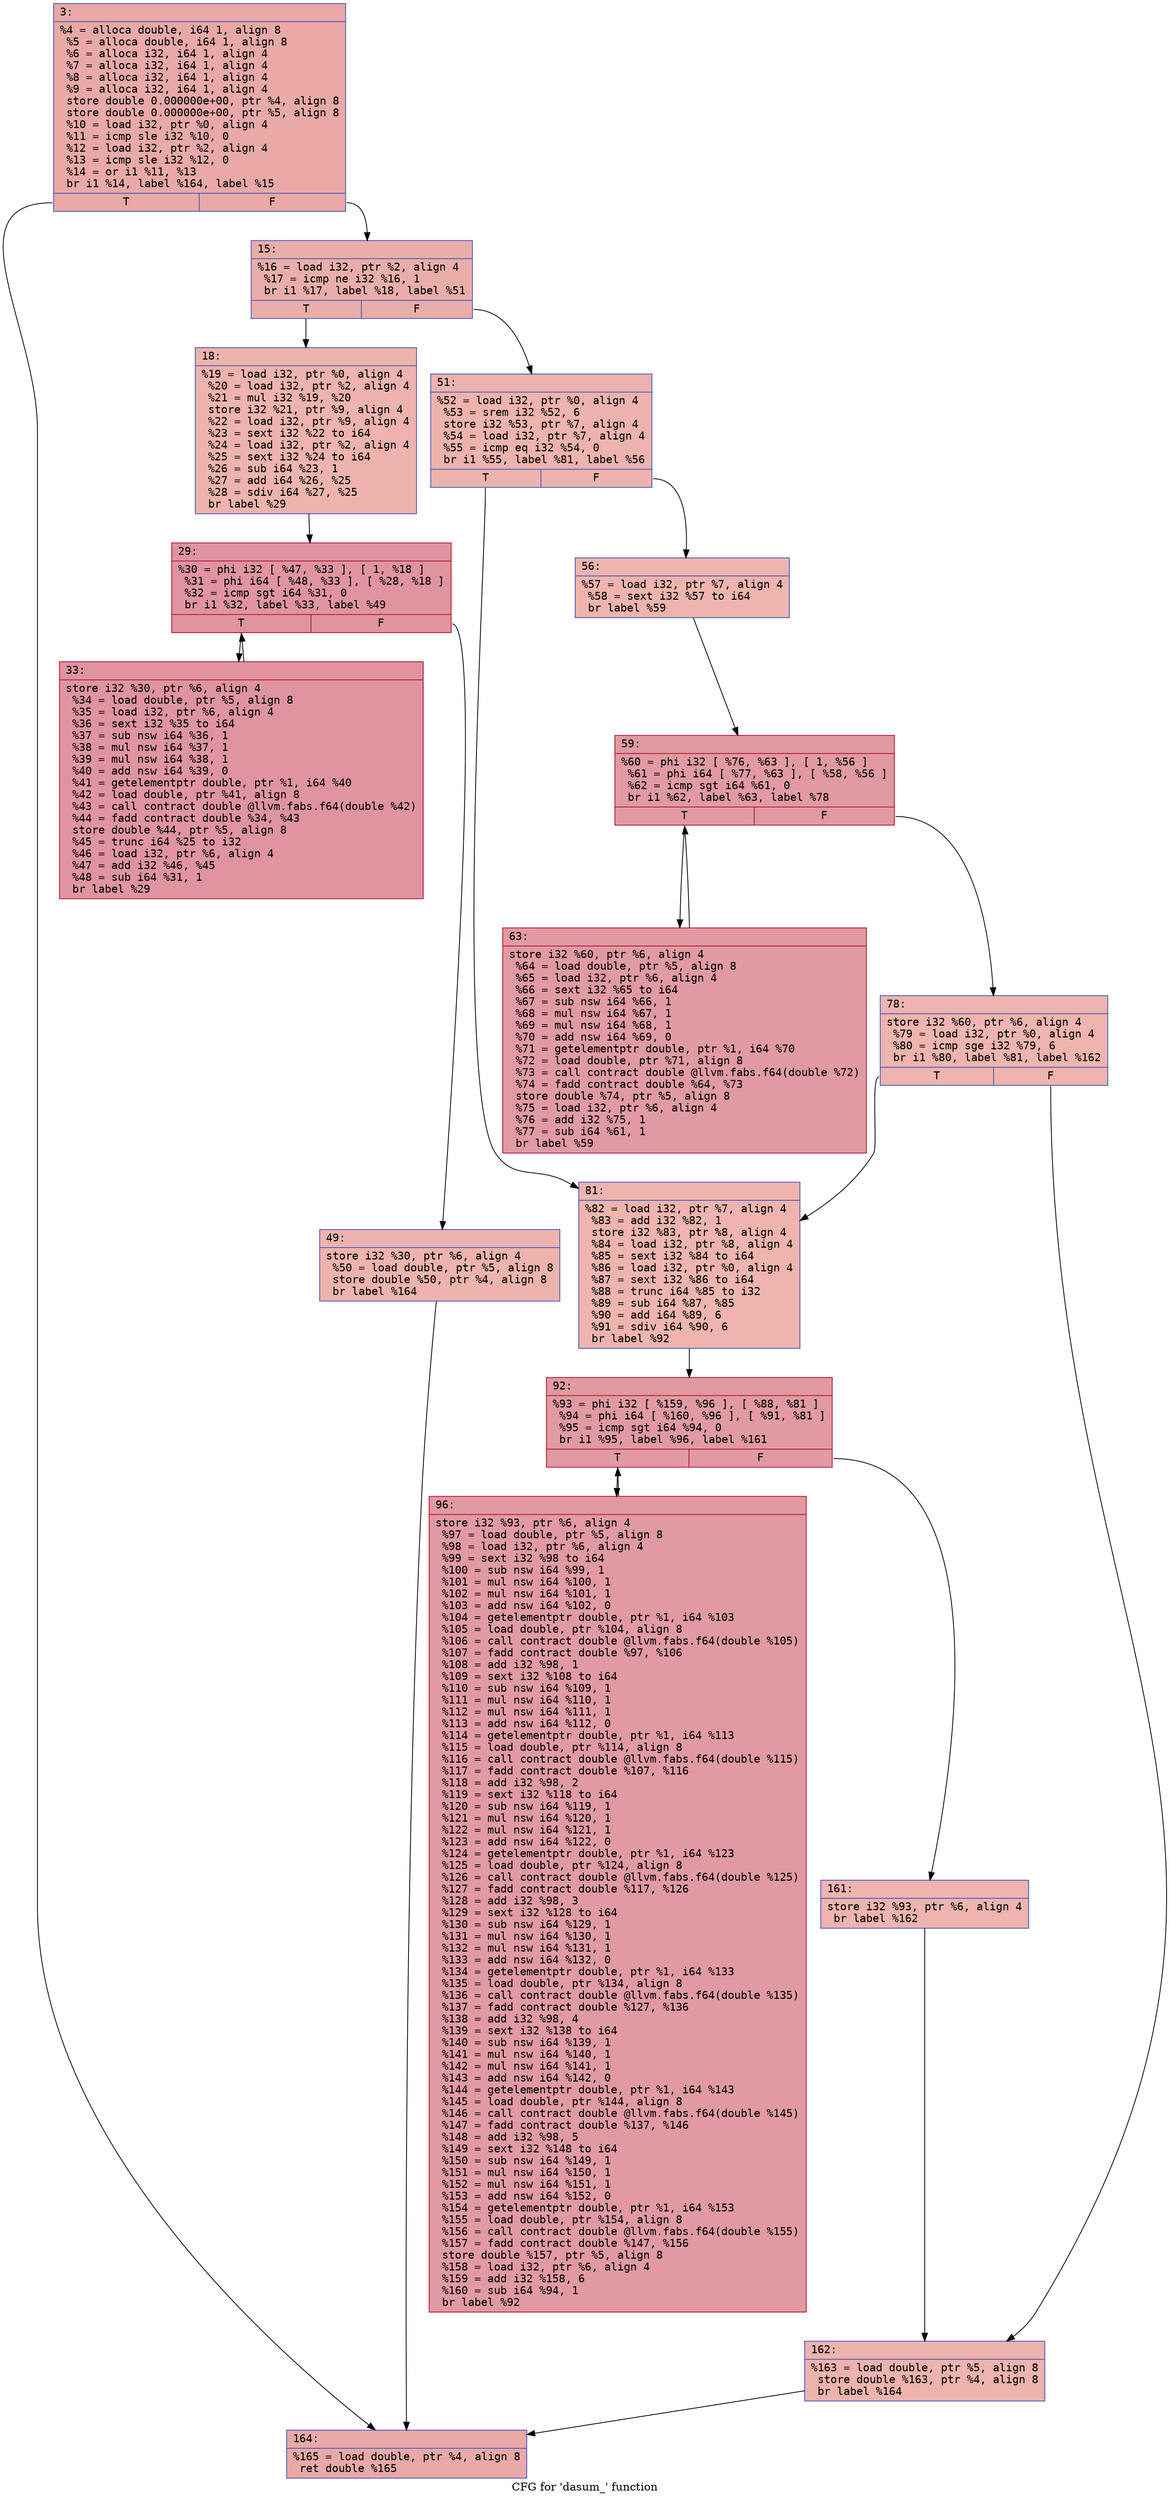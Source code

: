 digraph "CFG for 'dasum_' function" {
	label="CFG for 'dasum_' function";

	Node0x55ee10027e50 [shape=record,color="#3d50c3ff", style=filled, fillcolor="#ca3b3770" fontname="Courier",label="{3:\l|  %4 = alloca double, i64 1, align 8\l  %5 = alloca double, i64 1, align 8\l  %6 = alloca i32, i64 1, align 4\l  %7 = alloca i32, i64 1, align 4\l  %8 = alloca i32, i64 1, align 4\l  %9 = alloca i32, i64 1, align 4\l  store double 0.000000e+00, ptr %4, align 8\l  store double 0.000000e+00, ptr %5, align 8\l  %10 = load i32, ptr %0, align 4\l  %11 = icmp sle i32 %10, 0\l  %12 = load i32, ptr %2, align 4\l  %13 = icmp sle i32 %12, 0\l  %14 = or i1 %11, %13\l  br i1 %14, label %164, label %15\l|{<s0>T|<s1>F}}"];
	Node0x55ee10027e50:s0 -> Node0x55ee10028590[tooltip="3 -> 164\nProbability 50.00%" ];
	Node0x55ee10027e50:s1 -> Node0x55ee100285e0[tooltip="3 -> 15\nProbability 50.00%" ];
	Node0x55ee100285e0 [shape=record,color="#3d50c3ff", style=filled, fillcolor="#d0473d70" fontname="Courier",label="{15:\l|  %16 = load i32, ptr %2, align 4\l  %17 = icmp ne i32 %16, 1\l  br i1 %17, label %18, label %51\l|{<s0>T|<s1>F}}"];
	Node0x55ee100285e0:s0 -> Node0x55ee100287f0[tooltip="15 -> 18\nProbability 50.00%" ];
	Node0x55ee100285e0:s1 -> Node0x55ee10028840[tooltip="15 -> 51\nProbability 50.00%" ];
	Node0x55ee100287f0 [shape=record,color="#3d50c3ff", style=filled, fillcolor="#d6524470" fontname="Courier",label="{18:\l|  %19 = load i32, ptr %0, align 4\l  %20 = load i32, ptr %2, align 4\l  %21 = mul i32 %19, %20\l  store i32 %21, ptr %9, align 4\l  %22 = load i32, ptr %9, align 4\l  %23 = sext i32 %22 to i64\l  %24 = load i32, ptr %2, align 4\l  %25 = sext i32 %24 to i64\l  %26 = sub i64 %23, 1\l  %27 = add i64 %26, %25\l  %28 = sdiv i64 %27, %25\l  br label %29\l}"];
	Node0x55ee100287f0 -> Node0x55ee10028f00[tooltip="18 -> 29\nProbability 100.00%" ];
	Node0x55ee10028f00 [shape=record,color="#b70d28ff", style=filled, fillcolor="#b70d2870" fontname="Courier",label="{29:\l|  %30 = phi i32 [ %47, %33 ], [ 1, %18 ]\l  %31 = phi i64 [ %48, %33 ], [ %28, %18 ]\l  %32 = icmp sgt i64 %31, 0\l  br i1 %32, label %33, label %49\l|{<s0>T|<s1>F}}"];
	Node0x55ee10028f00:s0 -> Node0x55ee10028fc0[tooltip="29 -> 33\nProbability 96.88%" ];
	Node0x55ee10028f00:s1 -> Node0x55ee10029220[tooltip="29 -> 49\nProbability 3.12%" ];
	Node0x55ee10028fc0 [shape=record,color="#b70d28ff", style=filled, fillcolor="#b70d2870" fontname="Courier",label="{33:\l|  store i32 %30, ptr %6, align 4\l  %34 = load double, ptr %5, align 8\l  %35 = load i32, ptr %6, align 4\l  %36 = sext i32 %35 to i64\l  %37 = sub nsw i64 %36, 1\l  %38 = mul nsw i64 %37, 1\l  %39 = mul nsw i64 %38, 1\l  %40 = add nsw i64 %39, 0\l  %41 = getelementptr double, ptr %1, i64 %40\l  %42 = load double, ptr %41, align 8\l  %43 = call contract double @llvm.fabs.f64(double %42)\l  %44 = fadd contract double %34, %43\l  store double %44, ptr %5, align 8\l  %45 = trunc i64 %25 to i32\l  %46 = load i32, ptr %6, align 4\l  %47 = add i32 %46, %45\l  %48 = sub i64 %31, 1\l  br label %29\l}"];
	Node0x55ee10028fc0 -> Node0x55ee10028f00[tooltip="33 -> 29\nProbability 100.00%" ];
	Node0x55ee10029220 [shape=record,color="#3d50c3ff", style=filled, fillcolor="#d6524470" fontname="Courier",label="{49:\l|  store i32 %30, ptr %6, align 4\l  %50 = load double, ptr %5, align 8\l  store double %50, ptr %4, align 8\l  br label %164\l}"];
	Node0x55ee10029220 -> Node0x55ee10028590[tooltip="49 -> 164\nProbability 100.00%" ];
	Node0x55ee10028840 [shape=record,color="#3d50c3ff", style=filled, fillcolor="#d6524470" fontname="Courier",label="{51:\l|  %52 = load i32, ptr %0, align 4\l  %53 = srem i32 %52, 6\l  store i32 %53, ptr %7, align 4\l  %54 = load i32, ptr %7, align 4\l  %55 = icmp eq i32 %54, 0\l  br i1 %55, label %81, label %56\l|{<s0>T|<s1>F}}"];
	Node0x55ee10028840:s0 -> Node0x55ee1002a300[tooltip="51 -> 81\nProbability 37.50%" ];
	Node0x55ee10028840:s1 -> Node0x55ee1002a350[tooltip="51 -> 56\nProbability 62.50%" ];
	Node0x55ee1002a350 [shape=record,color="#3d50c3ff", style=filled, fillcolor="#d8564670" fontname="Courier",label="{56:\l|  %57 = load i32, ptr %7, align 4\l  %58 = sext i32 %57 to i64\l  br label %59\l}"];
	Node0x55ee1002a350 -> Node0x55ee10045be0[tooltip="56 -> 59\nProbability 100.00%" ];
	Node0x55ee10045be0 [shape=record,color="#b70d28ff", style=filled, fillcolor="#bb1b2c70" fontname="Courier",label="{59:\l|  %60 = phi i32 [ %76, %63 ], [ 1, %56 ]\l  %61 = phi i64 [ %77, %63 ], [ %58, %56 ]\l  %62 = icmp sgt i64 %61, 0\l  br i1 %62, label %63, label %78\l|{<s0>T|<s1>F}}"];
	Node0x55ee10045be0:s0 -> Node0x55ee10045ca0[tooltip="59 -> 63\nProbability 96.88%" ];
	Node0x55ee10045be0:s1 -> Node0x55ee10045f00[tooltip="59 -> 78\nProbability 3.12%" ];
	Node0x55ee10045ca0 [shape=record,color="#b70d28ff", style=filled, fillcolor="#bb1b2c70" fontname="Courier",label="{63:\l|  store i32 %60, ptr %6, align 4\l  %64 = load double, ptr %5, align 8\l  %65 = load i32, ptr %6, align 4\l  %66 = sext i32 %65 to i64\l  %67 = sub nsw i64 %66, 1\l  %68 = mul nsw i64 %67, 1\l  %69 = mul nsw i64 %68, 1\l  %70 = add nsw i64 %69, 0\l  %71 = getelementptr double, ptr %1, i64 %70\l  %72 = load double, ptr %71, align 8\l  %73 = call contract double @llvm.fabs.f64(double %72)\l  %74 = fadd contract double %64, %73\l  store double %74, ptr %5, align 8\l  %75 = load i32, ptr %6, align 4\l  %76 = add i32 %75, 1\l  %77 = sub i64 %61, 1\l  br label %59\l}"];
	Node0x55ee10045ca0 -> Node0x55ee10045be0[tooltip="63 -> 59\nProbability 100.00%" ];
	Node0x55ee10045f00 [shape=record,color="#3d50c3ff", style=filled, fillcolor="#d8564670" fontname="Courier",label="{78:\l|  store i32 %60, ptr %6, align 4\l  %79 = load i32, ptr %0, align 4\l  %80 = icmp sge i32 %79, 6\l  br i1 %80, label %81, label %162\l|{<s0>T|<s1>F}}"];
	Node0x55ee10045f00:s0 -> Node0x55ee1002a300[tooltip="78 -> 81\nProbability 50.00%" ];
	Node0x55ee10045f00:s1 -> Node0x55ee10046b50[tooltip="78 -> 162\nProbability 50.00%" ];
	Node0x55ee1002a300 [shape=record,color="#3d50c3ff", style=filled, fillcolor="#d8564670" fontname="Courier",label="{81:\l|  %82 = load i32, ptr %7, align 4\l  %83 = add i32 %82, 1\l  store i32 %83, ptr %8, align 4\l  %84 = load i32, ptr %8, align 4\l  %85 = sext i32 %84 to i64\l  %86 = load i32, ptr %0, align 4\l  %87 = sext i32 %86 to i64\l  %88 = trunc i64 %85 to i32\l  %89 = sub i64 %87, %85\l  %90 = add i64 %89, 6\l  %91 = sdiv i64 %90, 6\l  br label %92\l}"];
	Node0x55ee1002a300 -> Node0x55ee10047200[tooltip="81 -> 92\nProbability 100.00%" ];
	Node0x55ee10047200 [shape=record,color="#b70d28ff", style=filled, fillcolor="#bb1b2c70" fontname="Courier",label="{92:\l|  %93 = phi i32 [ %159, %96 ], [ %88, %81 ]\l  %94 = phi i64 [ %160, %96 ], [ %91, %81 ]\l  %95 = icmp sgt i64 %94, 0\l  br i1 %95, label %96, label %161\l|{<s0>T|<s1>F}}"];
	Node0x55ee10047200:s0 -> Node0x55ee100472c0[tooltip="92 -> 96\nProbability 96.88%" ];
	Node0x55ee10047200:s1 -> Node0x55ee10045360[tooltip="92 -> 161\nProbability 3.12%" ];
	Node0x55ee100472c0 [shape=record,color="#b70d28ff", style=filled, fillcolor="#bb1b2c70" fontname="Courier",label="{96:\l|  store i32 %93, ptr %6, align 4\l  %97 = load double, ptr %5, align 8\l  %98 = load i32, ptr %6, align 4\l  %99 = sext i32 %98 to i64\l  %100 = sub nsw i64 %99, 1\l  %101 = mul nsw i64 %100, 1\l  %102 = mul nsw i64 %101, 1\l  %103 = add nsw i64 %102, 0\l  %104 = getelementptr double, ptr %1, i64 %103\l  %105 = load double, ptr %104, align 8\l  %106 = call contract double @llvm.fabs.f64(double %105)\l  %107 = fadd contract double %97, %106\l  %108 = add i32 %98, 1\l  %109 = sext i32 %108 to i64\l  %110 = sub nsw i64 %109, 1\l  %111 = mul nsw i64 %110, 1\l  %112 = mul nsw i64 %111, 1\l  %113 = add nsw i64 %112, 0\l  %114 = getelementptr double, ptr %1, i64 %113\l  %115 = load double, ptr %114, align 8\l  %116 = call contract double @llvm.fabs.f64(double %115)\l  %117 = fadd contract double %107, %116\l  %118 = add i32 %98, 2\l  %119 = sext i32 %118 to i64\l  %120 = sub nsw i64 %119, 1\l  %121 = mul nsw i64 %120, 1\l  %122 = mul nsw i64 %121, 1\l  %123 = add nsw i64 %122, 0\l  %124 = getelementptr double, ptr %1, i64 %123\l  %125 = load double, ptr %124, align 8\l  %126 = call contract double @llvm.fabs.f64(double %125)\l  %127 = fadd contract double %117, %126\l  %128 = add i32 %98, 3\l  %129 = sext i32 %128 to i64\l  %130 = sub nsw i64 %129, 1\l  %131 = mul nsw i64 %130, 1\l  %132 = mul nsw i64 %131, 1\l  %133 = add nsw i64 %132, 0\l  %134 = getelementptr double, ptr %1, i64 %133\l  %135 = load double, ptr %134, align 8\l  %136 = call contract double @llvm.fabs.f64(double %135)\l  %137 = fadd contract double %127, %136\l  %138 = add i32 %98, 4\l  %139 = sext i32 %138 to i64\l  %140 = sub nsw i64 %139, 1\l  %141 = mul nsw i64 %140, 1\l  %142 = mul nsw i64 %141, 1\l  %143 = add nsw i64 %142, 0\l  %144 = getelementptr double, ptr %1, i64 %143\l  %145 = load double, ptr %144, align 8\l  %146 = call contract double @llvm.fabs.f64(double %145)\l  %147 = fadd contract double %137, %146\l  %148 = add i32 %98, 5\l  %149 = sext i32 %148 to i64\l  %150 = sub nsw i64 %149, 1\l  %151 = mul nsw i64 %150, 1\l  %152 = mul nsw i64 %151, 1\l  %153 = add nsw i64 %152, 0\l  %154 = getelementptr double, ptr %1, i64 %153\l  %155 = load double, ptr %154, align 8\l  %156 = call contract double @llvm.fabs.f64(double %155)\l  %157 = fadd contract double %147, %156\l  store double %157, ptr %5, align 8\l  %158 = load i32, ptr %6, align 4\l  %159 = add i32 %158, 6\l  %160 = sub i64 %94, 1\l  br label %92\l}"];
	Node0x55ee100472c0 -> Node0x55ee10047200[tooltip="96 -> 92\nProbability 100.00%" ];
	Node0x55ee10045360 [shape=record,color="#3d50c3ff", style=filled, fillcolor="#d8564670" fontname="Courier",label="{161:\l|  store i32 %93, ptr %6, align 4\l  br label %162\l}"];
	Node0x55ee10045360 -> Node0x55ee10046b50[tooltip="161 -> 162\nProbability 100.00%" ];
	Node0x55ee10046b50 [shape=record,color="#3d50c3ff", style=filled, fillcolor="#d6524470" fontname="Courier",label="{162:\l|  %163 = load double, ptr %5, align 8\l  store double %163, ptr %4, align 8\l  br label %164\l}"];
	Node0x55ee10046b50 -> Node0x55ee10028590[tooltip="162 -> 164\nProbability 100.00%" ];
	Node0x55ee10028590 [shape=record,color="#3d50c3ff", style=filled, fillcolor="#ca3b3770" fontname="Courier",label="{164:\l|  %165 = load double, ptr %4, align 8\l  ret double %165\l}"];
}
